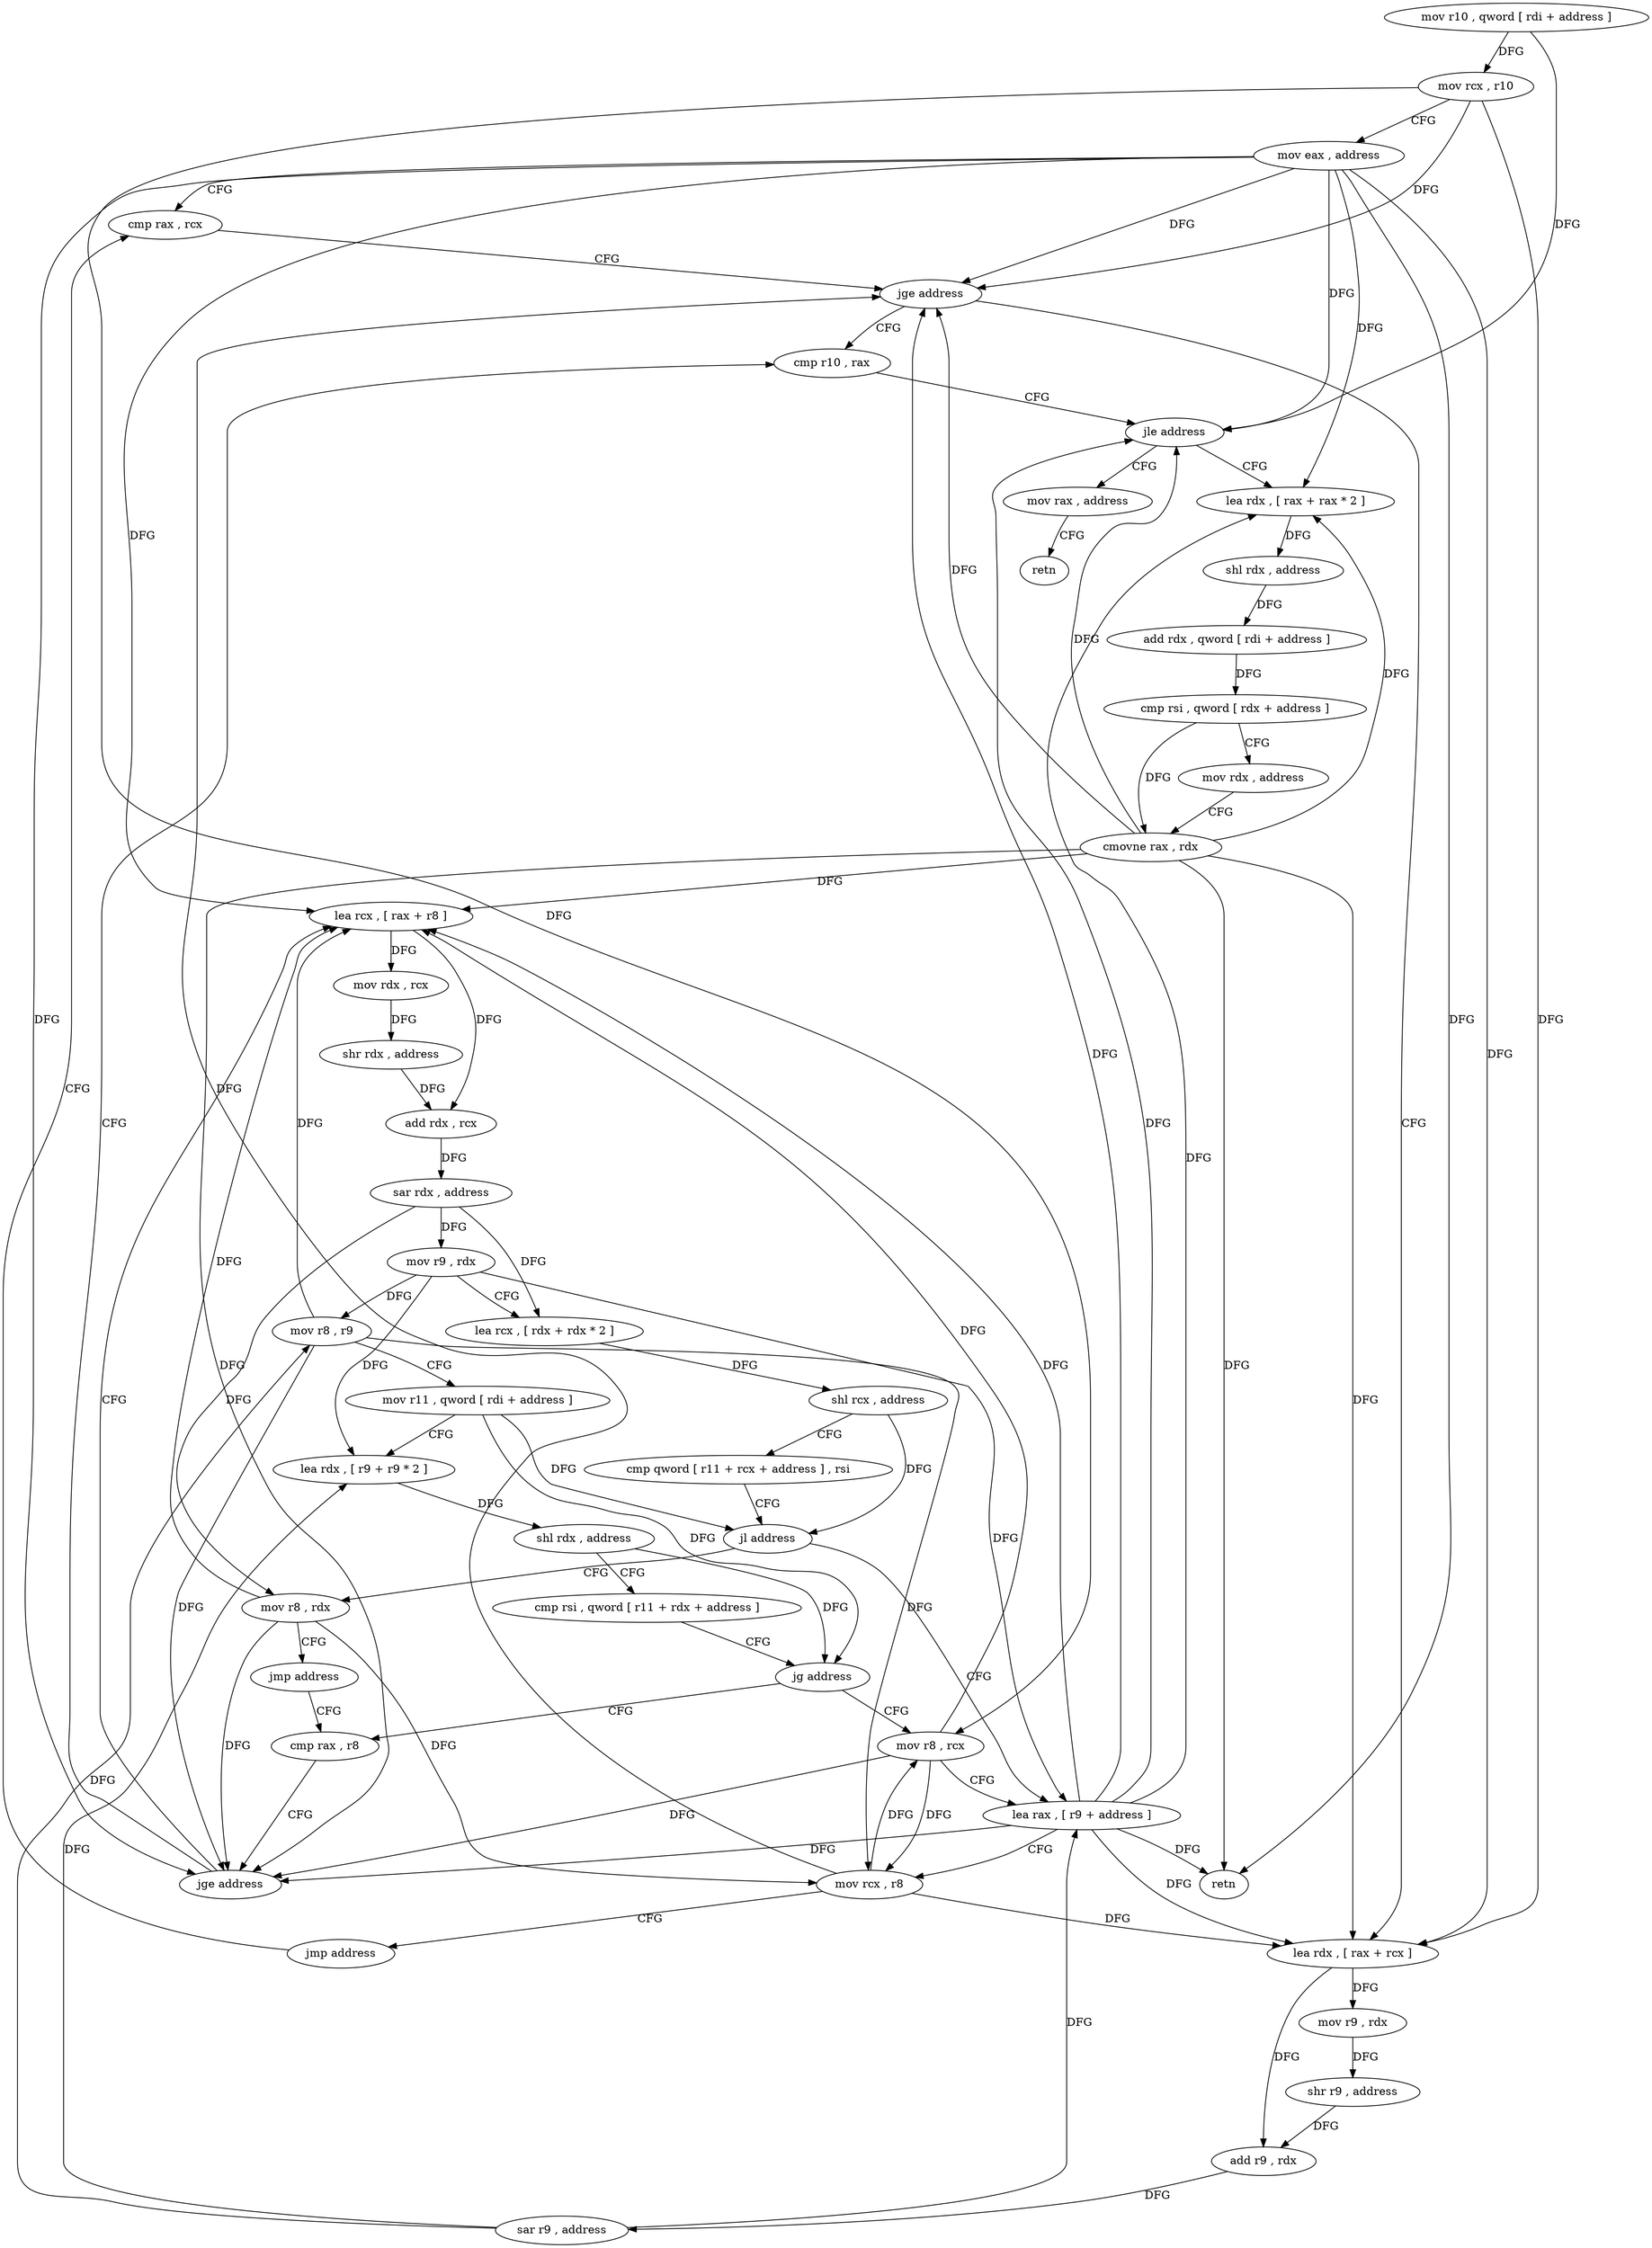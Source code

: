 digraph "func" {
"4319888" [label = "mov r10 , qword [ rdi + address ]" ]
"4319895" [label = "mov rcx , r10" ]
"4319898" [label = "mov eax , address" ]
"4319903" [label = "cmp rax , rcx" ]
"4320007" [label = "cmp r10 , rax" ]
"4320010" [label = "jle address" ]
"4320043" [label = "mov rax , address" ]
"4320012" [label = "lea rdx , [ rax + rax * 2 ]" ]
"4319908" [label = "lea rdx , [ rax + rcx ]" ]
"4319912" [label = "mov r9 , rdx" ]
"4319915" [label = "shr r9 , address" ]
"4319919" [label = "add r9 , rdx" ]
"4319922" [label = "sar r9 , address" ]
"4319925" [label = "mov r8 , r9" ]
"4319928" [label = "mov r11 , qword [ rdi + address ]" ]
"4319935" [label = "lea rdx , [ r9 + r9 * 2 ]" ]
"4319939" [label = "shl rdx , address" ]
"4319943" [label = "cmp rsi , qword [ r11 + rdx + address ]" ]
"4319948" [label = "jg address" ]
"4319995" [label = "mov r8 , rcx" ]
"4319950" [label = "cmp rax , r8" ]
"4320050" [label = "retn" ]
"4320016" [label = "shl rdx , address" ]
"4320020" [label = "add rdx , qword [ rdi + address ]" ]
"4320027" [label = "cmp rsi , qword [ rdx + address ]" ]
"4320031" [label = "mov rdx , address" ]
"4320038" [label = "cmovne rax , rdx" ]
"4320042" [label = "retn" ]
"4319998" [label = "lea rax , [ r9 + address ]" ]
"4319953" [label = "jge address" ]
"4319955" [label = "lea rcx , [ rax + r8 ]" ]
"4319906" [label = "jge address" ]
"4319959" [label = "mov rdx , rcx" ]
"4319962" [label = "shr rdx , address" ]
"4319966" [label = "add rdx , rcx" ]
"4319969" [label = "sar rdx , address" ]
"4319972" [label = "mov r9 , rdx" ]
"4319975" [label = "lea rcx , [ rdx + rdx * 2 ]" ]
"4319979" [label = "shl rcx , address" ]
"4319983" [label = "cmp qword [ r11 + rcx + address ] , rsi" ]
"4319988" [label = "jl address" ]
"4319990" [label = "mov r8 , rdx" ]
"4320002" [label = "mov rcx , r8" ]
"4320005" [label = "jmp address" ]
"4319993" [label = "jmp address" ]
"4319888" -> "4319895" [ label = "DFG" ]
"4319888" -> "4320010" [ label = "DFG" ]
"4319895" -> "4319898" [ label = "CFG" ]
"4319895" -> "4319906" [ label = "DFG" ]
"4319895" -> "4319908" [ label = "DFG" ]
"4319895" -> "4319995" [ label = "DFG" ]
"4319898" -> "4319903" [ label = "CFG" ]
"4319898" -> "4319906" [ label = "DFG" ]
"4319898" -> "4320010" [ label = "DFG" ]
"4319898" -> "4319908" [ label = "DFG" ]
"4319898" -> "4320012" [ label = "DFG" ]
"4319898" -> "4319953" [ label = "DFG" ]
"4319898" -> "4320042" [ label = "DFG" ]
"4319898" -> "4319955" [ label = "DFG" ]
"4319903" -> "4319906" [ label = "CFG" ]
"4320007" -> "4320010" [ label = "CFG" ]
"4320010" -> "4320043" [ label = "CFG" ]
"4320010" -> "4320012" [ label = "CFG" ]
"4320043" -> "4320050" [ label = "CFG" ]
"4320012" -> "4320016" [ label = "DFG" ]
"4319908" -> "4319912" [ label = "DFG" ]
"4319908" -> "4319919" [ label = "DFG" ]
"4319912" -> "4319915" [ label = "DFG" ]
"4319915" -> "4319919" [ label = "DFG" ]
"4319919" -> "4319922" [ label = "DFG" ]
"4319922" -> "4319925" [ label = "DFG" ]
"4319922" -> "4319935" [ label = "DFG" ]
"4319922" -> "4319998" [ label = "DFG" ]
"4319925" -> "4319928" [ label = "CFG" ]
"4319925" -> "4319953" [ label = "DFG" ]
"4319925" -> "4320002" [ label = "DFG" ]
"4319925" -> "4319955" [ label = "DFG" ]
"4319928" -> "4319935" [ label = "CFG" ]
"4319928" -> "4319948" [ label = "DFG" ]
"4319928" -> "4319988" [ label = "DFG" ]
"4319935" -> "4319939" [ label = "DFG" ]
"4319939" -> "4319943" [ label = "CFG" ]
"4319939" -> "4319948" [ label = "DFG" ]
"4319943" -> "4319948" [ label = "CFG" ]
"4319948" -> "4319995" [ label = "CFG" ]
"4319948" -> "4319950" [ label = "CFG" ]
"4319995" -> "4319998" [ label = "CFG" ]
"4319995" -> "4319953" [ label = "DFG" ]
"4319995" -> "4320002" [ label = "DFG" ]
"4319995" -> "4319955" [ label = "DFG" ]
"4319950" -> "4319953" [ label = "CFG" ]
"4320016" -> "4320020" [ label = "DFG" ]
"4320020" -> "4320027" [ label = "DFG" ]
"4320027" -> "4320031" [ label = "CFG" ]
"4320027" -> "4320038" [ label = "DFG" ]
"4320031" -> "4320038" [ label = "CFG" ]
"4320038" -> "4320042" [ label = "DFG" ]
"4320038" -> "4320010" [ label = "DFG" ]
"4320038" -> "4320012" [ label = "DFG" ]
"4320038" -> "4319906" [ label = "DFG" ]
"4320038" -> "4319908" [ label = "DFG" ]
"4320038" -> "4319953" [ label = "DFG" ]
"4320038" -> "4319955" [ label = "DFG" ]
"4319998" -> "4320002" [ label = "CFG" ]
"4319998" -> "4320010" [ label = "DFG" ]
"4319998" -> "4320012" [ label = "DFG" ]
"4319998" -> "4319906" [ label = "DFG" ]
"4319998" -> "4319908" [ label = "DFG" ]
"4319998" -> "4319953" [ label = "DFG" ]
"4319998" -> "4320042" [ label = "DFG" ]
"4319998" -> "4319955" [ label = "DFG" ]
"4319953" -> "4320007" [ label = "CFG" ]
"4319953" -> "4319955" [ label = "CFG" ]
"4319955" -> "4319959" [ label = "DFG" ]
"4319955" -> "4319966" [ label = "DFG" ]
"4319906" -> "4320007" [ label = "CFG" ]
"4319906" -> "4319908" [ label = "CFG" ]
"4319959" -> "4319962" [ label = "DFG" ]
"4319962" -> "4319966" [ label = "DFG" ]
"4319966" -> "4319969" [ label = "DFG" ]
"4319969" -> "4319972" [ label = "DFG" ]
"4319969" -> "4319975" [ label = "DFG" ]
"4319969" -> "4319990" [ label = "DFG" ]
"4319972" -> "4319975" [ label = "CFG" ]
"4319972" -> "4319925" [ label = "DFG" ]
"4319972" -> "4319935" [ label = "DFG" ]
"4319972" -> "4319998" [ label = "DFG" ]
"4319975" -> "4319979" [ label = "DFG" ]
"4319979" -> "4319983" [ label = "CFG" ]
"4319979" -> "4319988" [ label = "DFG" ]
"4319983" -> "4319988" [ label = "CFG" ]
"4319988" -> "4319998" [ label = "CFG" ]
"4319988" -> "4319990" [ label = "CFG" ]
"4319990" -> "4319993" [ label = "CFG" ]
"4319990" -> "4319953" [ label = "DFG" ]
"4319990" -> "4320002" [ label = "DFG" ]
"4319990" -> "4319955" [ label = "DFG" ]
"4320002" -> "4320005" [ label = "CFG" ]
"4320002" -> "4319906" [ label = "DFG" ]
"4320002" -> "4319908" [ label = "DFG" ]
"4320002" -> "4319995" [ label = "DFG" ]
"4320005" -> "4319903" [ label = "CFG" ]
"4319993" -> "4319950" [ label = "CFG" ]
}
